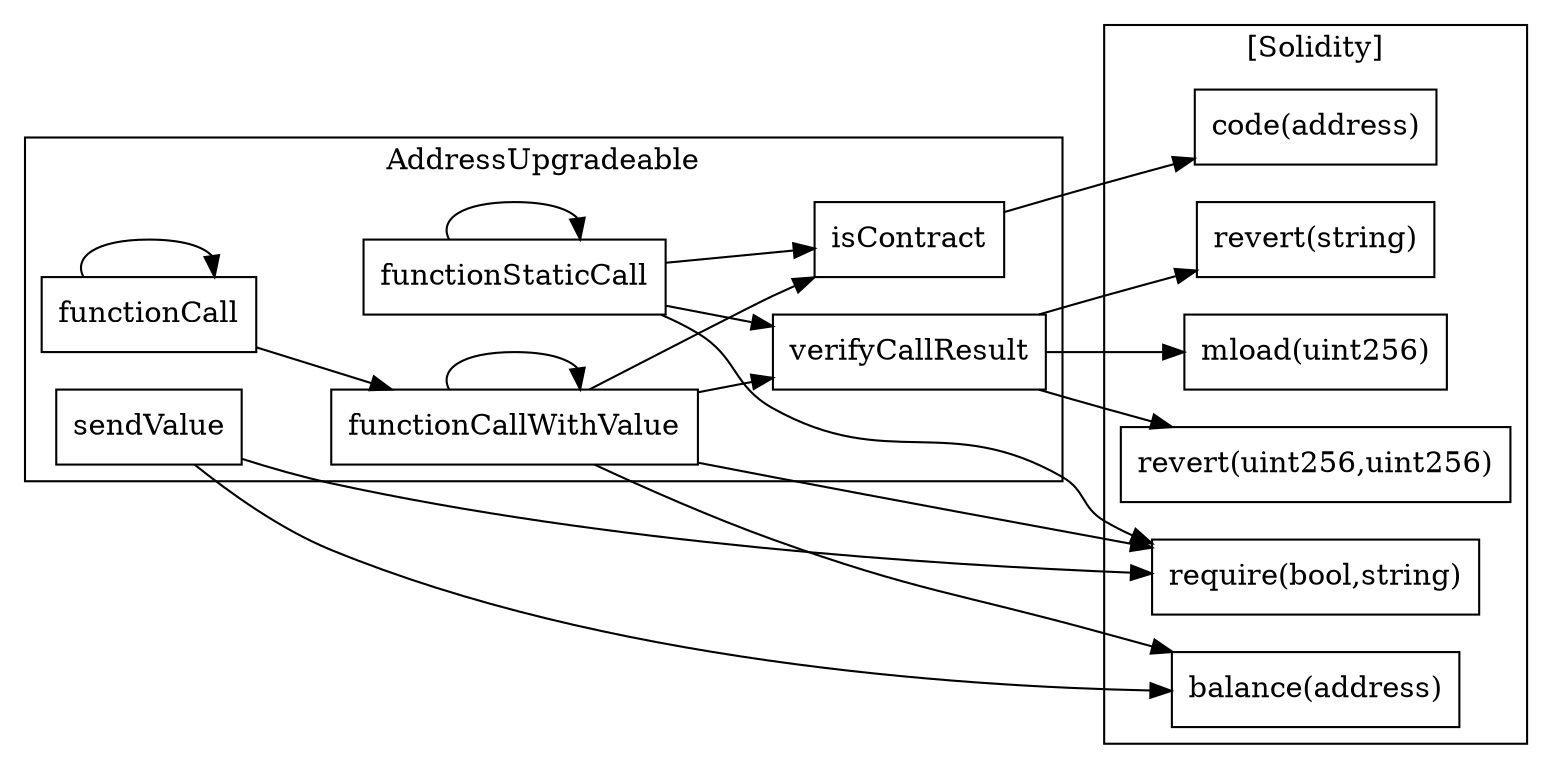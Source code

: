 strict digraph {
rankdir="LR"
node [shape=box]
subgraph cluster_242_AddressUpgradeable {
label = "AddressUpgradeable"
"242_functionCallWithValue" [label="functionCallWithValue"]
"242_functionCall" [label="functionCall"]
"242_verifyCallResult" [label="verifyCallResult"]
"242_isContract" [label="isContract"]
"242_functionStaticCall" [label="functionStaticCall"]
"242_sendValue" [label="sendValue"]
"242_functionCall" -> "242_functionCallWithValue"
"242_functionCallWithValue" -> "242_isContract"
"242_functionCallWithValue" -> "242_functionCallWithValue"
"242_functionStaticCall" -> "242_verifyCallResult"
"242_functionCallWithValue" -> "242_verifyCallResult"
"242_functionStaticCall" -> "242_isContract"
"242_functionStaticCall" -> "242_functionStaticCall"
"242_functionCall" -> "242_functionCall"
}subgraph cluster_solidity {
label = "[Solidity]"
"balance(address)" 
"code(address)" 
"require(bool,string)" 
"mload(uint256)" 
"revert(uint256,uint256)" 
"revert(string)" 
"242_verifyCallResult" -> "revert(string)"
"242_verifyCallResult" -> "revert(uint256,uint256)"
"242_sendValue" -> "require(bool,string)"
"242_functionStaticCall" -> "require(bool,string)"
"242_isContract" -> "code(address)"
"242_functionCallWithValue" -> "require(bool,string)"
"242_sendValue" -> "balance(address)"
"242_verifyCallResult" -> "mload(uint256)"
"242_functionCallWithValue" -> "balance(address)"
}
}